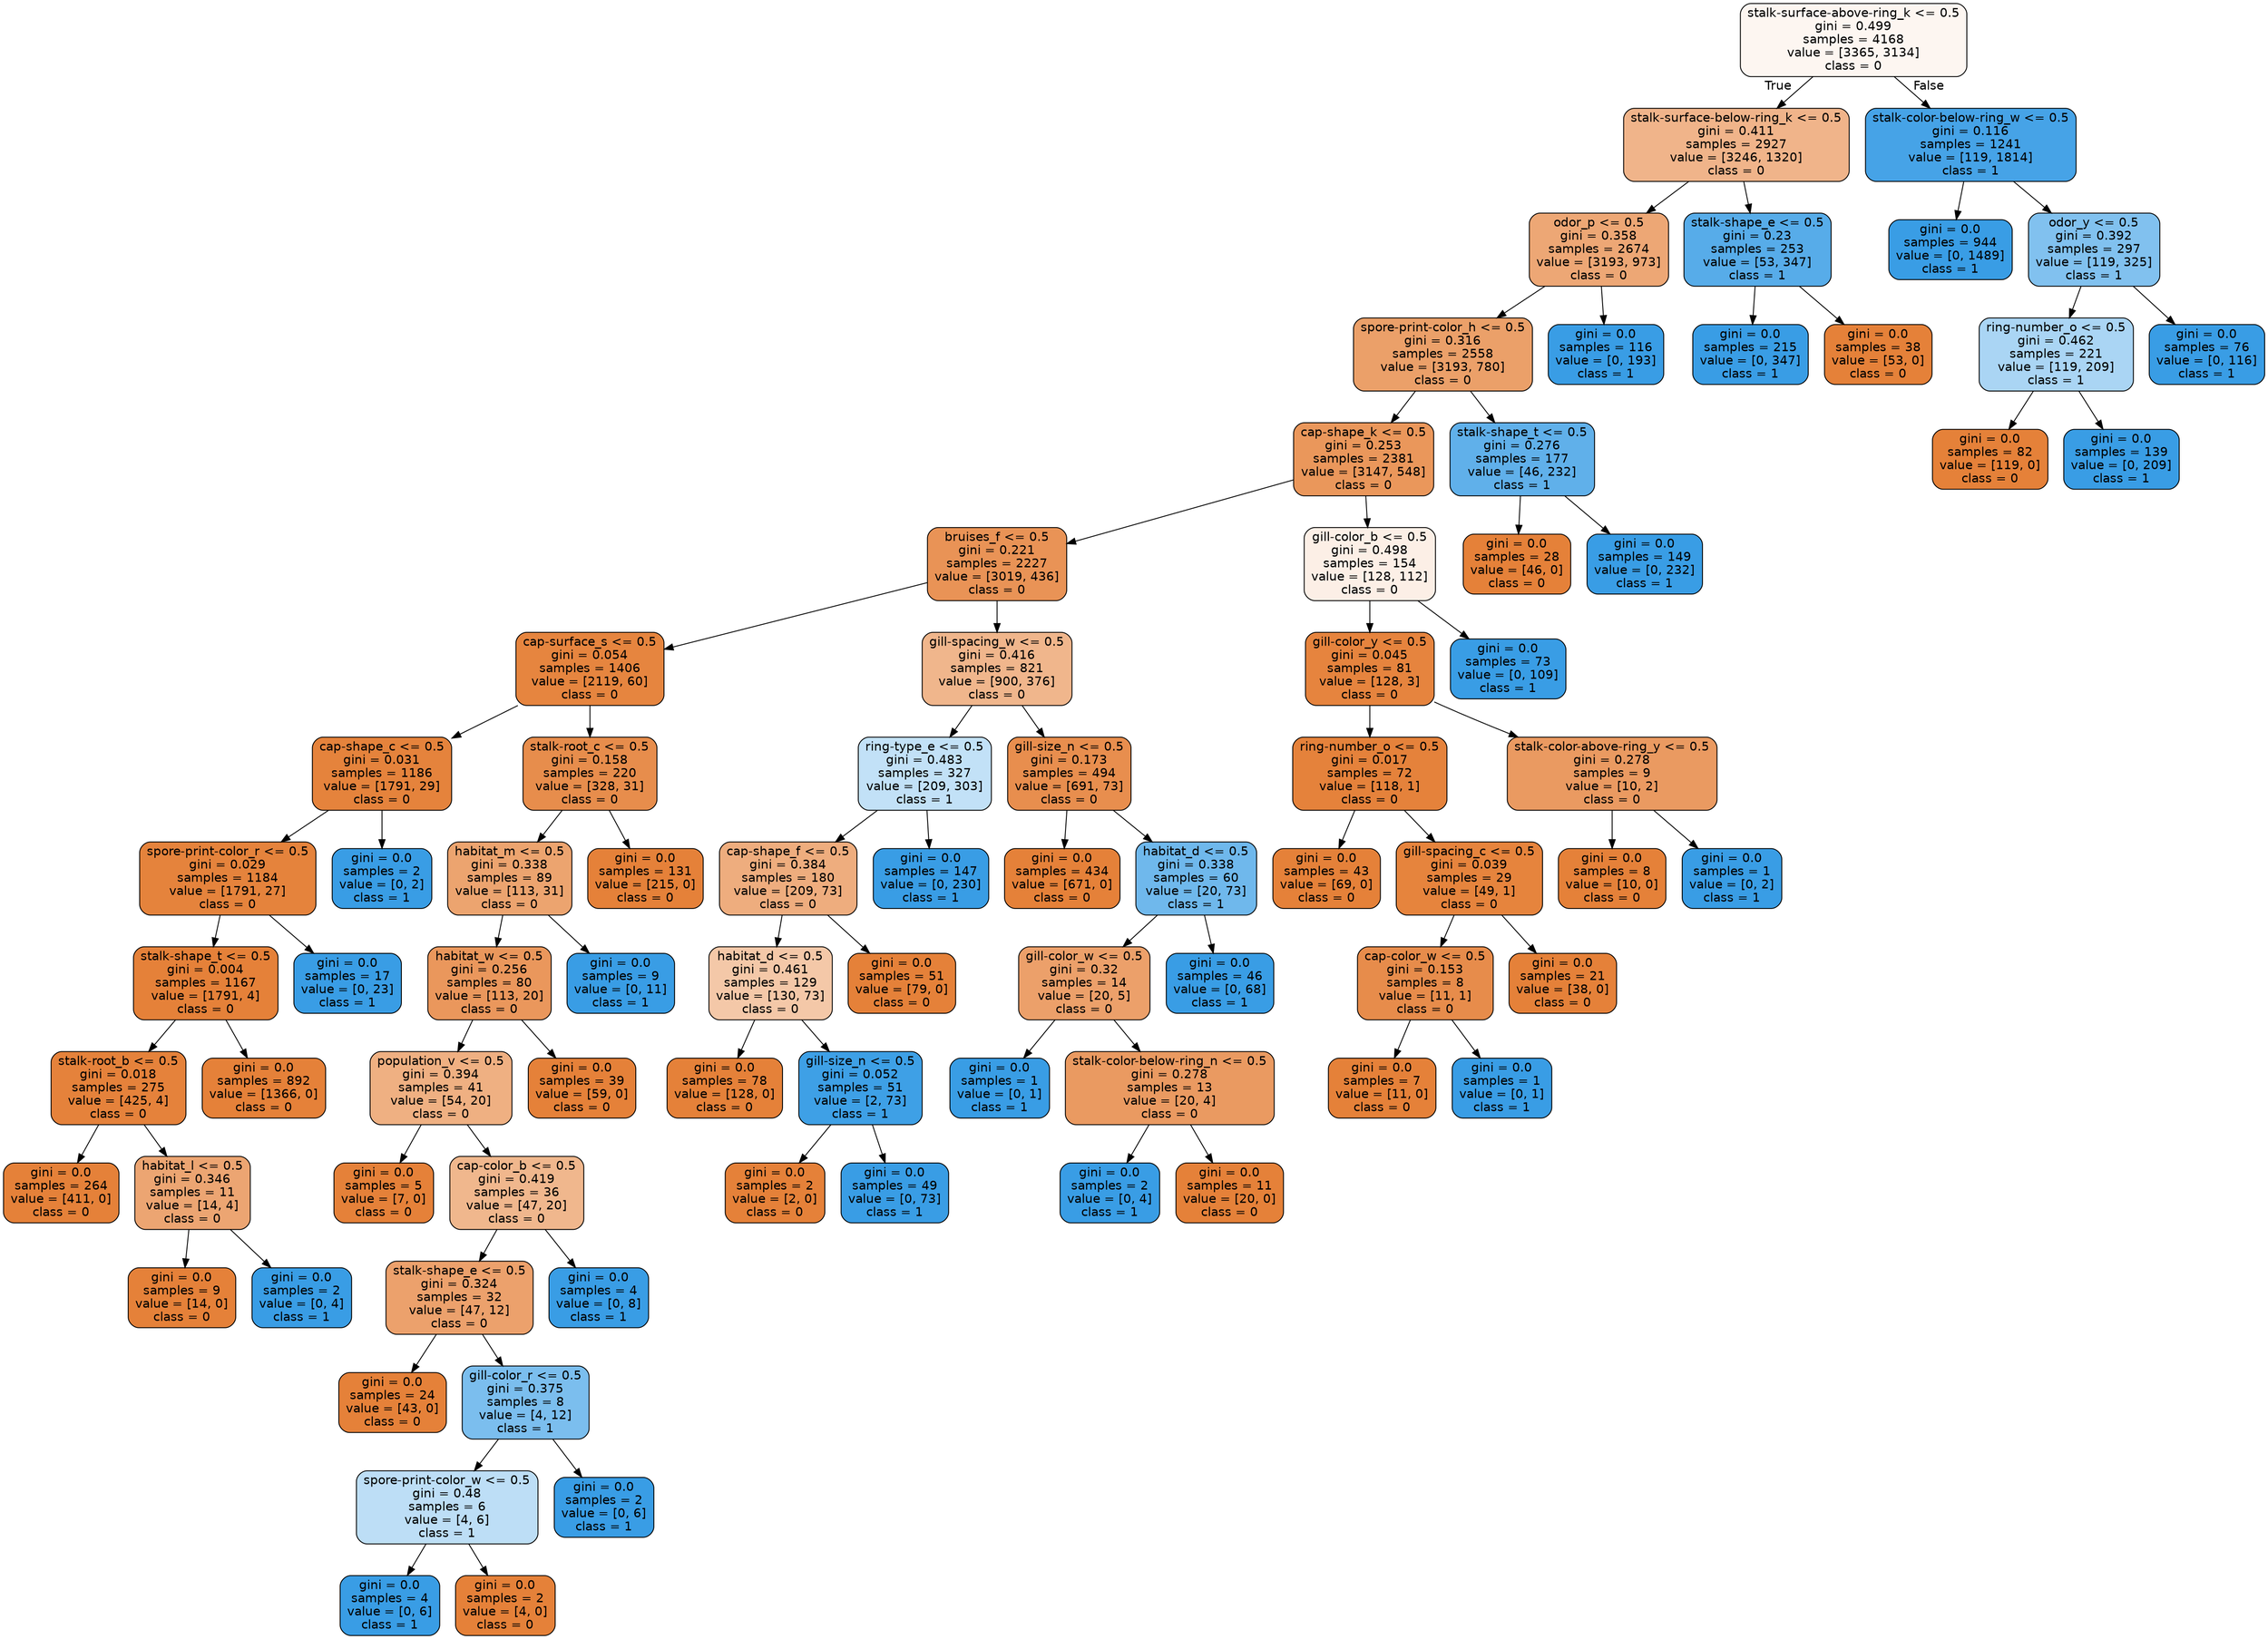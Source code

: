 digraph Tree {
node [shape=box, style="filled, rounded", color="black", fontname="helvetica"] ;
edge [fontname="helvetica"] ;
0 [label="stalk-surface-above-ring_k <= 0.5\ngini = 0.499\nsamples = 4168\nvalue = [3365, 3134]\nclass = 0", fillcolor="#fdf6f1"] ;
1 [label="stalk-surface-below-ring_k <= 0.5\ngini = 0.411\nsamples = 2927\nvalue = [3246, 1320]\nclass = 0", fillcolor="#f0b48a"] ;
0 -> 1 [labeldistance=2.5, labelangle=45, headlabel="True"] ;
2 [label="odor_p <= 0.5\ngini = 0.358\nsamples = 2674\nvalue = [3193, 973]\nclass = 0", fillcolor="#eda775"] ;
1 -> 2 ;
3 [label="spore-print-color_h <= 0.5\ngini = 0.316\nsamples = 2558\nvalue = [3193, 780]\nclass = 0", fillcolor="#eba069"] ;
2 -> 3 ;
4 [label="cap-shape_k <= 0.5\ngini = 0.253\nsamples = 2381\nvalue = [3147, 548]\nclass = 0", fillcolor="#ea975b"] ;
3 -> 4 ;
5 [label="bruises_f <= 0.5\ngini = 0.221\nsamples = 2227\nvalue = [3019, 436]\nclass = 0", fillcolor="#e99356"] ;
4 -> 5 ;
6 [label="cap-surface_s <= 0.5\ngini = 0.054\nsamples = 1406\nvalue = [2119, 60]\nclass = 0", fillcolor="#e6853f"] ;
5 -> 6 ;
7 [label="cap-shape_c <= 0.5\ngini = 0.031\nsamples = 1186\nvalue = [1791, 29]\nclass = 0", fillcolor="#e5833c"] ;
6 -> 7 ;
8 [label="spore-print-color_r <= 0.5\ngini = 0.029\nsamples = 1184\nvalue = [1791, 27]\nclass = 0", fillcolor="#e5833c"] ;
7 -> 8 ;
9 [label="stalk-shape_t <= 0.5\ngini = 0.004\nsamples = 1167\nvalue = [1791, 4]\nclass = 0", fillcolor="#e58139"] ;
8 -> 9 ;
10 [label="stalk-root_b <= 0.5\ngini = 0.018\nsamples = 275\nvalue = [425, 4]\nclass = 0", fillcolor="#e5823b"] ;
9 -> 10 ;
11 [label="gini = 0.0\nsamples = 264\nvalue = [411, 0]\nclass = 0", fillcolor="#e58139"] ;
10 -> 11 ;
12 [label="habitat_l <= 0.5\ngini = 0.346\nsamples = 11\nvalue = [14, 4]\nclass = 0", fillcolor="#eca572"] ;
10 -> 12 ;
13 [label="gini = 0.0\nsamples = 9\nvalue = [14, 0]\nclass = 0", fillcolor="#e58139"] ;
12 -> 13 ;
14 [label="gini = 0.0\nsamples = 2\nvalue = [0, 4]\nclass = 1", fillcolor="#399de5"] ;
12 -> 14 ;
15 [label="gini = 0.0\nsamples = 892\nvalue = [1366, 0]\nclass = 0", fillcolor="#e58139"] ;
9 -> 15 ;
16 [label="gini = 0.0\nsamples = 17\nvalue = [0, 23]\nclass = 1", fillcolor="#399de5"] ;
8 -> 16 ;
17 [label="gini = 0.0\nsamples = 2\nvalue = [0, 2]\nclass = 1", fillcolor="#399de5"] ;
7 -> 17 ;
18 [label="stalk-root_c <= 0.5\ngini = 0.158\nsamples = 220\nvalue = [328, 31]\nclass = 0", fillcolor="#e78d4c"] ;
6 -> 18 ;
19 [label="habitat_m <= 0.5\ngini = 0.338\nsamples = 89\nvalue = [113, 31]\nclass = 0", fillcolor="#eca46f"] ;
18 -> 19 ;
20 [label="habitat_w <= 0.5\ngini = 0.256\nsamples = 80\nvalue = [113, 20]\nclass = 0", fillcolor="#ea975c"] ;
19 -> 20 ;
21 [label="population_v <= 0.5\ngini = 0.394\nsamples = 41\nvalue = [54, 20]\nclass = 0", fillcolor="#efb082"] ;
20 -> 21 ;
22 [label="gini = 0.0\nsamples = 5\nvalue = [7, 0]\nclass = 0", fillcolor="#e58139"] ;
21 -> 22 ;
23 [label="cap-color_b <= 0.5\ngini = 0.419\nsamples = 36\nvalue = [47, 20]\nclass = 0", fillcolor="#f0b78d"] ;
21 -> 23 ;
24 [label="stalk-shape_e <= 0.5\ngini = 0.324\nsamples = 32\nvalue = [47, 12]\nclass = 0", fillcolor="#eca16c"] ;
23 -> 24 ;
25 [label="gini = 0.0\nsamples = 24\nvalue = [43, 0]\nclass = 0", fillcolor="#e58139"] ;
24 -> 25 ;
26 [label="gill-color_r <= 0.5\ngini = 0.375\nsamples = 8\nvalue = [4, 12]\nclass = 1", fillcolor="#7bbeee"] ;
24 -> 26 ;
27 [label="spore-print-color_w <= 0.5\ngini = 0.48\nsamples = 6\nvalue = [4, 6]\nclass = 1", fillcolor="#bddef6"] ;
26 -> 27 ;
28 [label="gini = 0.0\nsamples = 4\nvalue = [0, 6]\nclass = 1", fillcolor="#399de5"] ;
27 -> 28 ;
29 [label="gini = 0.0\nsamples = 2\nvalue = [4, 0]\nclass = 0", fillcolor="#e58139"] ;
27 -> 29 ;
30 [label="gini = 0.0\nsamples = 2\nvalue = [0, 6]\nclass = 1", fillcolor="#399de5"] ;
26 -> 30 ;
31 [label="gini = 0.0\nsamples = 4\nvalue = [0, 8]\nclass = 1", fillcolor="#399de5"] ;
23 -> 31 ;
32 [label="gini = 0.0\nsamples = 39\nvalue = [59, 0]\nclass = 0", fillcolor="#e58139"] ;
20 -> 32 ;
33 [label="gini = 0.0\nsamples = 9\nvalue = [0, 11]\nclass = 1", fillcolor="#399de5"] ;
19 -> 33 ;
34 [label="gini = 0.0\nsamples = 131\nvalue = [215, 0]\nclass = 0", fillcolor="#e58139"] ;
18 -> 34 ;
35 [label="gill-spacing_w <= 0.5\ngini = 0.416\nsamples = 821\nvalue = [900, 376]\nclass = 0", fillcolor="#f0b68c"] ;
5 -> 35 ;
36 [label="ring-type_e <= 0.5\ngini = 0.483\nsamples = 327\nvalue = [209, 303]\nclass = 1", fillcolor="#c2e1f7"] ;
35 -> 36 ;
37 [label="cap-shape_f <= 0.5\ngini = 0.384\nsamples = 180\nvalue = [209, 73]\nclass = 0", fillcolor="#eead7e"] ;
36 -> 37 ;
38 [label="habitat_d <= 0.5\ngini = 0.461\nsamples = 129\nvalue = [130, 73]\nclass = 0", fillcolor="#f4c8a8"] ;
37 -> 38 ;
39 [label="gini = 0.0\nsamples = 78\nvalue = [128, 0]\nclass = 0", fillcolor="#e58139"] ;
38 -> 39 ;
40 [label="gill-size_n <= 0.5\ngini = 0.052\nsamples = 51\nvalue = [2, 73]\nclass = 1", fillcolor="#3ea0e6"] ;
38 -> 40 ;
41 [label="gini = 0.0\nsamples = 2\nvalue = [2, 0]\nclass = 0", fillcolor="#e58139"] ;
40 -> 41 ;
42 [label="gini = 0.0\nsamples = 49\nvalue = [0, 73]\nclass = 1", fillcolor="#399de5"] ;
40 -> 42 ;
43 [label="gini = 0.0\nsamples = 51\nvalue = [79, 0]\nclass = 0", fillcolor="#e58139"] ;
37 -> 43 ;
44 [label="gini = 0.0\nsamples = 147\nvalue = [0, 230]\nclass = 1", fillcolor="#399de5"] ;
36 -> 44 ;
45 [label="gill-size_n <= 0.5\ngini = 0.173\nsamples = 494\nvalue = [691, 73]\nclass = 0", fillcolor="#e88e4e"] ;
35 -> 45 ;
46 [label="gini = 0.0\nsamples = 434\nvalue = [671, 0]\nclass = 0", fillcolor="#e58139"] ;
45 -> 46 ;
47 [label="habitat_d <= 0.5\ngini = 0.338\nsamples = 60\nvalue = [20, 73]\nclass = 1", fillcolor="#6fb8ec"] ;
45 -> 47 ;
48 [label="gill-color_w <= 0.5\ngini = 0.32\nsamples = 14\nvalue = [20, 5]\nclass = 0", fillcolor="#eca06a"] ;
47 -> 48 ;
49 [label="gini = 0.0\nsamples = 1\nvalue = [0, 1]\nclass = 1", fillcolor="#399de5"] ;
48 -> 49 ;
50 [label="stalk-color-below-ring_n <= 0.5\ngini = 0.278\nsamples = 13\nvalue = [20, 4]\nclass = 0", fillcolor="#ea9a61"] ;
48 -> 50 ;
51 [label="gini = 0.0\nsamples = 2\nvalue = [0, 4]\nclass = 1", fillcolor="#399de5"] ;
50 -> 51 ;
52 [label="gini = 0.0\nsamples = 11\nvalue = [20, 0]\nclass = 0", fillcolor="#e58139"] ;
50 -> 52 ;
53 [label="gini = 0.0\nsamples = 46\nvalue = [0, 68]\nclass = 1", fillcolor="#399de5"] ;
47 -> 53 ;
54 [label="gill-color_b <= 0.5\ngini = 0.498\nsamples = 154\nvalue = [128, 112]\nclass = 0", fillcolor="#fcefe6"] ;
4 -> 54 ;
55 [label="gill-color_y <= 0.5\ngini = 0.045\nsamples = 81\nvalue = [128, 3]\nclass = 0", fillcolor="#e6843e"] ;
54 -> 55 ;
56 [label="ring-number_o <= 0.5\ngini = 0.017\nsamples = 72\nvalue = [118, 1]\nclass = 0", fillcolor="#e5823b"] ;
55 -> 56 ;
57 [label="gini = 0.0\nsamples = 43\nvalue = [69, 0]\nclass = 0", fillcolor="#e58139"] ;
56 -> 57 ;
58 [label="gill-spacing_c <= 0.5\ngini = 0.039\nsamples = 29\nvalue = [49, 1]\nclass = 0", fillcolor="#e6843d"] ;
56 -> 58 ;
59 [label="cap-color_w <= 0.5\ngini = 0.153\nsamples = 8\nvalue = [11, 1]\nclass = 0", fillcolor="#e78c4b"] ;
58 -> 59 ;
60 [label="gini = 0.0\nsamples = 7\nvalue = [11, 0]\nclass = 0", fillcolor="#e58139"] ;
59 -> 60 ;
61 [label="gini = 0.0\nsamples = 1\nvalue = [0, 1]\nclass = 1", fillcolor="#399de5"] ;
59 -> 61 ;
62 [label="gini = 0.0\nsamples = 21\nvalue = [38, 0]\nclass = 0", fillcolor="#e58139"] ;
58 -> 62 ;
63 [label="stalk-color-above-ring_y <= 0.5\ngini = 0.278\nsamples = 9\nvalue = [10, 2]\nclass = 0", fillcolor="#ea9a61"] ;
55 -> 63 ;
64 [label="gini = 0.0\nsamples = 8\nvalue = [10, 0]\nclass = 0", fillcolor="#e58139"] ;
63 -> 64 ;
65 [label="gini = 0.0\nsamples = 1\nvalue = [0, 2]\nclass = 1", fillcolor="#399de5"] ;
63 -> 65 ;
66 [label="gini = 0.0\nsamples = 73\nvalue = [0, 109]\nclass = 1", fillcolor="#399de5"] ;
54 -> 66 ;
67 [label="stalk-shape_t <= 0.5\ngini = 0.276\nsamples = 177\nvalue = [46, 232]\nclass = 1", fillcolor="#60b0ea"] ;
3 -> 67 ;
68 [label="gini = 0.0\nsamples = 28\nvalue = [46, 0]\nclass = 0", fillcolor="#e58139"] ;
67 -> 68 ;
69 [label="gini = 0.0\nsamples = 149\nvalue = [0, 232]\nclass = 1", fillcolor="#399de5"] ;
67 -> 69 ;
70 [label="gini = 0.0\nsamples = 116\nvalue = [0, 193]\nclass = 1", fillcolor="#399de5"] ;
2 -> 70 ;
71 [label="stalk-shape_e <= 0.5\ngini = 0.23\nsamples = 253\nvalue = [53, 347]\nclass = 1", fillcolor="#57ace9"] ;
1 -> 71 ;
72 [label="gini = 0.0\nsamples = 215\nvalue = [0, 347]\nclass = 1", fillcolor="#399de5"] ;
71 -> 72 ;
73 [label="gini = 0.0\nsamples = 38\nvalue = [53, 0]\nclass = 0", fillcolor="#e58139"] ;
71 -> 73 ;
74 [label="stalk-color-below-ring_w <= 0.5\ngini = 0.116\nsamples = 1241\nvalue = [119, 1814]\nclass = 1", fillcolor="#46a3e7"] ;
0 -> 74 [labeldistance=2.5, labelangle=-45, headlabel="False"] ;
75 [label="gini = 0.0\nsamples = 944\nvalue = [0, 1489]\nclass = 1", fillcolor="#399de5"] ;
74 -> 75 ;
76 [label="odor_y <= 0.5\ngini = 0.392\nsamples = 297\nvalue = [119, 325]\nclass = 1", fillcolor="#81c1ef"] ;
74 -> 76 ;
77 [label="ring-number_o <= 0.5\ngini = 0.462\nsamples = 221\nvalue = [119, 209]\nclass = 1", fillcolor="#aad5f4"] ;
76 -> 77 ;
78 [label="gini = 0.0\nsamples = 82\nvalue = [119, 0]\nclass = 0", fillcolor="#e58139"] ;
77 -> 78 ;
79 [label="gini = 0.0\nsamples = 139\nvalue = [0, 209]\nclass = 1", fillcolor="#399de5"] ;
77 -> 79 ;
80 [label="gini = 0.0\nsamples = 76\nvalue = [0, 116]\nclass = 1", fillcolor="#399de5"] ;
76 -> 80 ;
}
